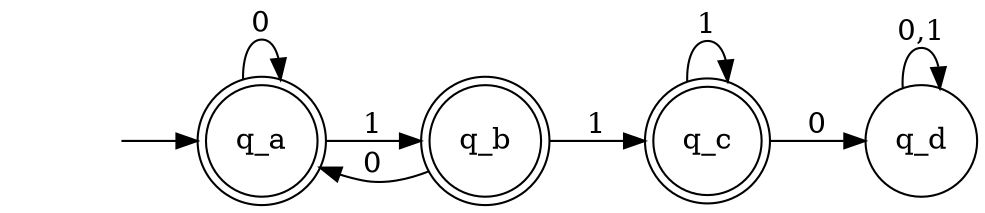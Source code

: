 digraph automata {
    rankdir=LR;
    node [shape=circle];
    edge [style=">=stealth',shorten >=1pt"];
    q_a -> q_b [label="1"];
    q_b -> q_c [label="1"];
    q_c -> q_d [label="0"];
    q_d -> q_d [label="0,1"];
    q_b -> q_a [label="0"];
    q_c -> q_c [label="1"];
    q_a -> q_a [label="0"];
    start [shape=plaintext,label=" "];
    start->q_a;
    q_a [shape=doublecircle];
    q_b [shape=doublecircle];
    q_c [shape=doublecircle];
}

